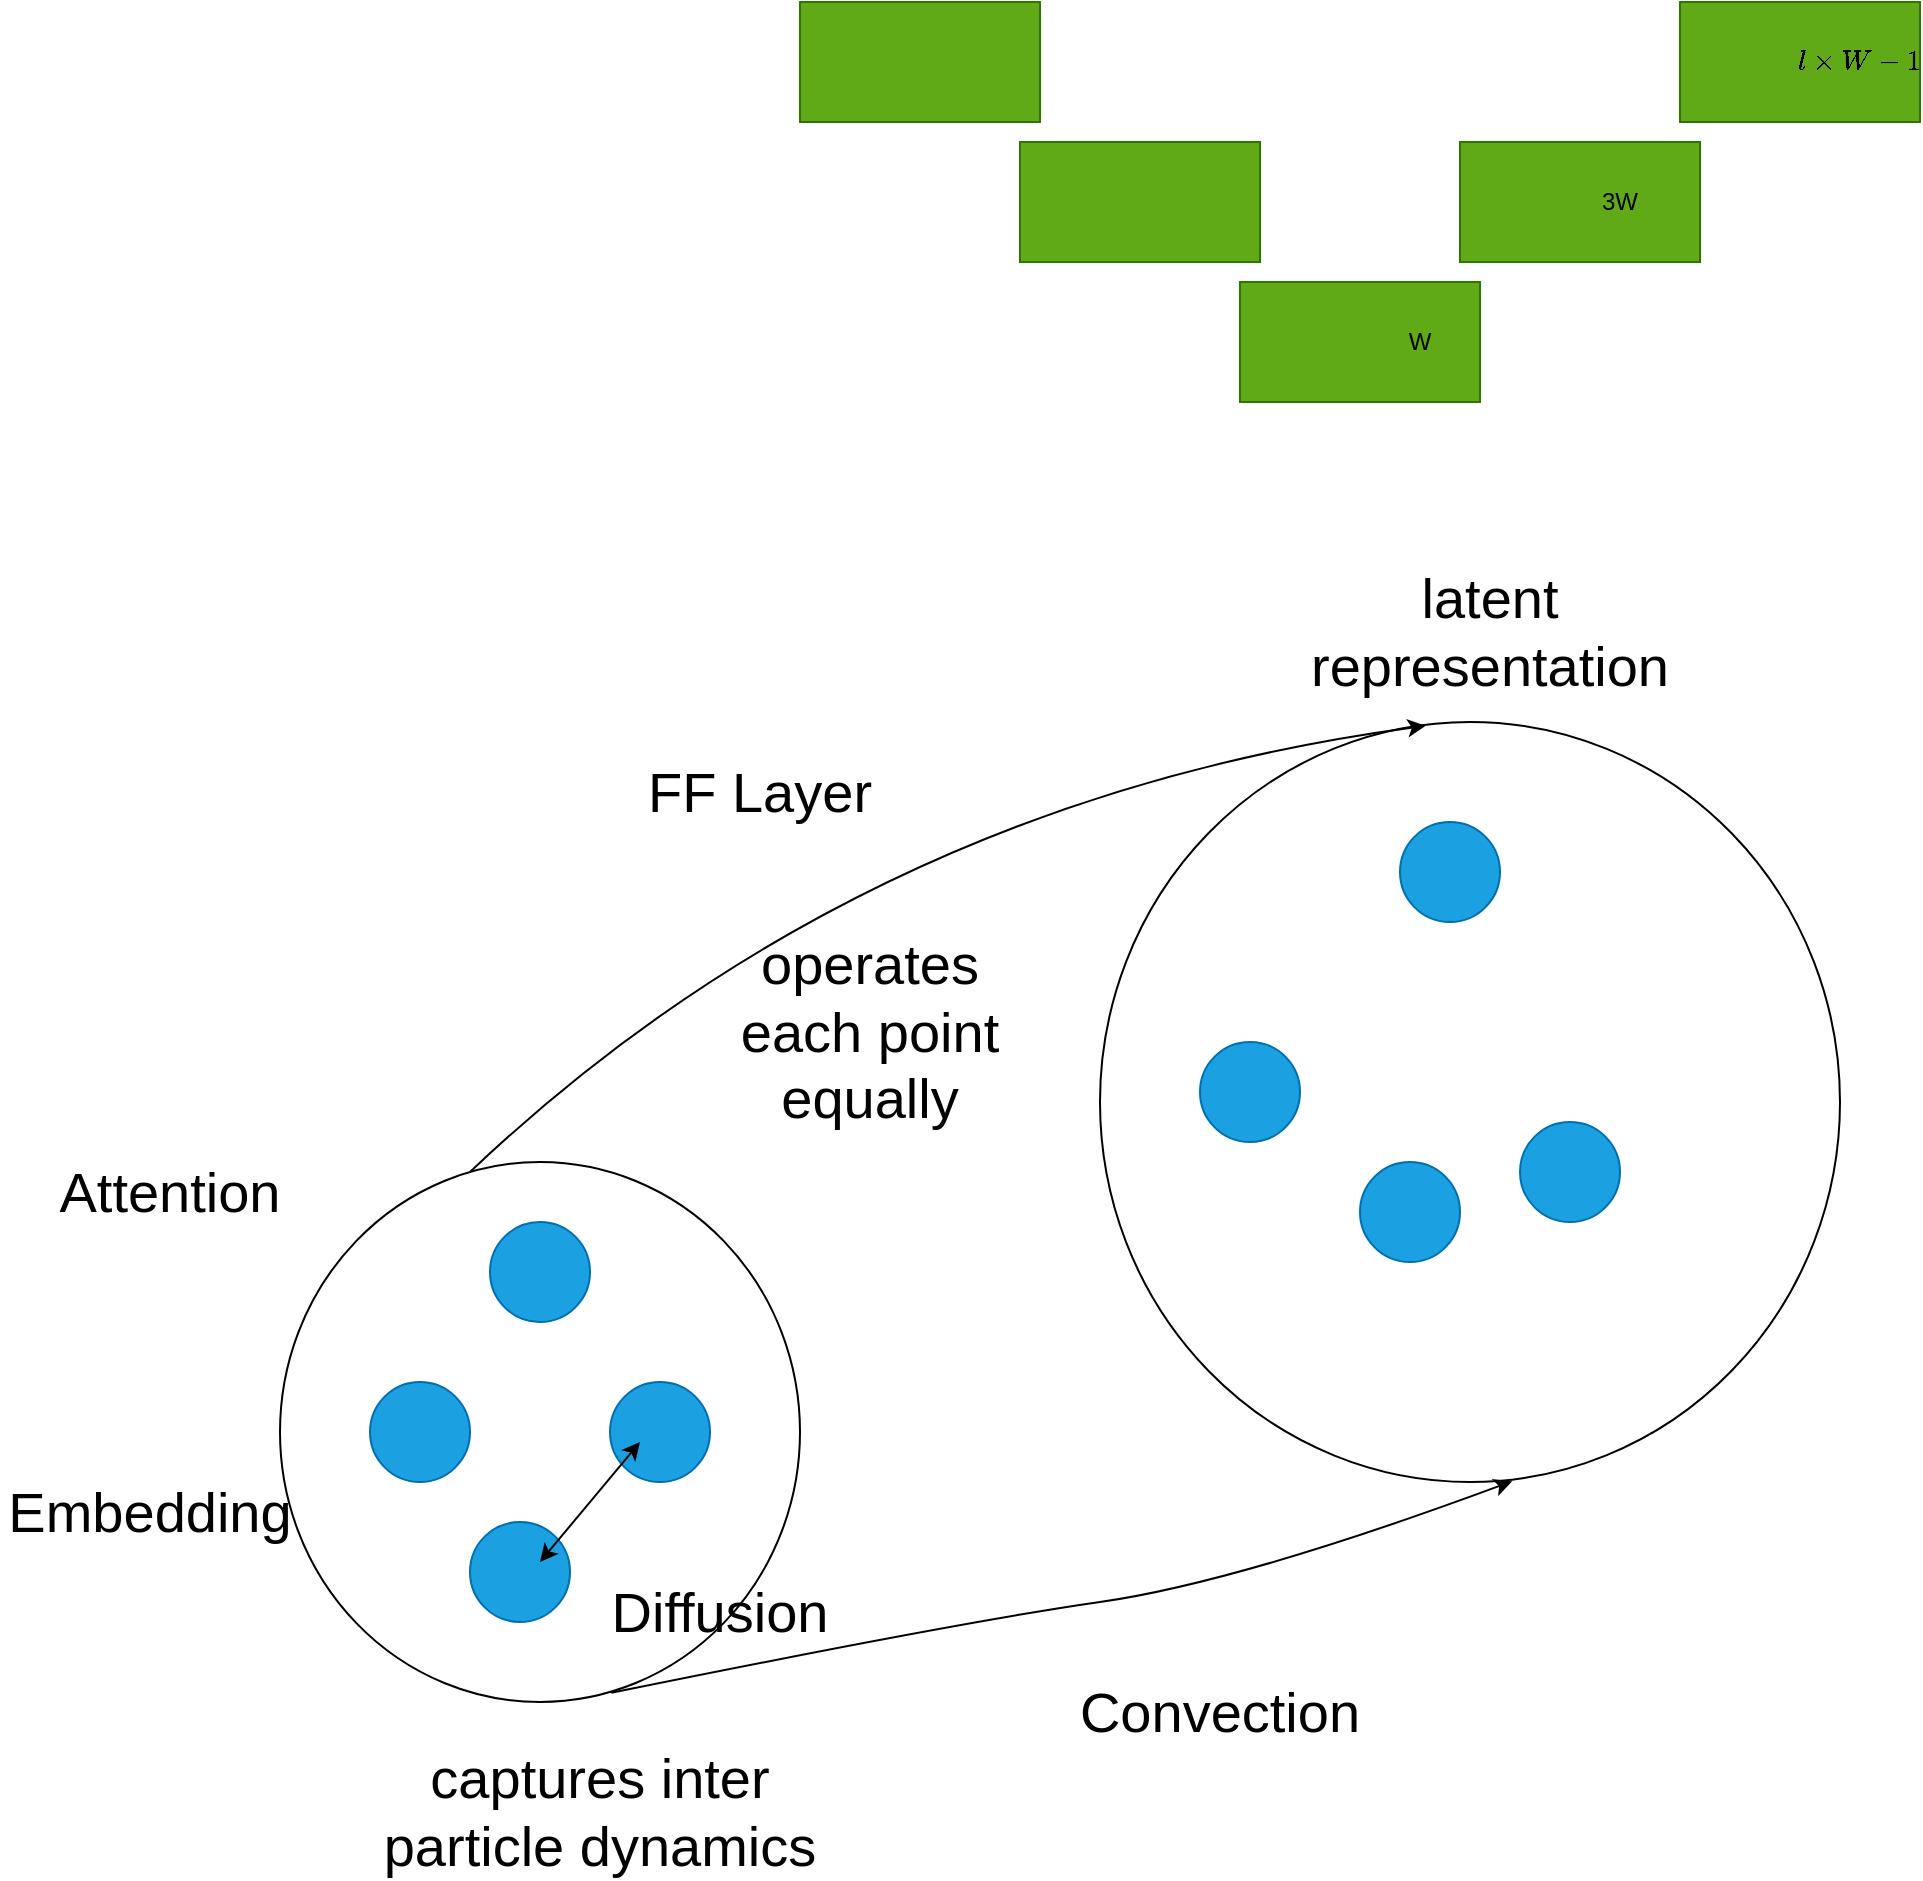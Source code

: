 <mxfile version="27.0.5">
  <diagram name="Page-1" id="x5WT8G1wJpedPxUg7Uyk">
    <mxGraphModel dx="1966" dy="944" grid="1" gridSize="10" guides="1" tooltips="1" connect="1" arrows="1" fold="1" page="1" pageScale="1" pageWidth="850" pageHeight="1100" math="1" shadow="0">
      <root>
        <mxCell id="0" />
        <mxCell id="1" parent="0" />
        <mxCell id="9ofN6QEaD7aPlXG1aBYs-13" value="" style="ellipse;whiteSpace=wrap;html=1;fillColor=none;" vertex="1" parent="1">
          <mxGeometry x="-310" y="700" width="260" height="270" as="geometry" />
        </mxCell>
        <mxCell id="9ofN6QEaD7aPlXG1aBYs-1" value="" style="rounded=0;whiteSpace=wrap;html=1;fillColor=#60a917;fontColor=#ffffff;strokeColor=#2D7600;" vertex="1" parent="1">
          <mxGeometry x="170" y="260" width="120" height="60" as="geometry" />
        </mxCell>
        <mxCell id="9ofN6QEaD7aPlXG1aBYs-2" value="" style="rounded=0;whiteSpace=wrap;html=1;fillColor=#60a917;fontColor=#ffffff;strokeColor=#2D7600;" vertex="1" parent="1">
          <mxGeometry x="280" y="190" width="120" height="60" as="geometry" />
        </mxCell>
        <mxCell id="9ofN6QEaD7aPlXG1aBYs-3" value="" style="rounded=0;whiteSpace=wrap;html=1;fillColor=#60a917;fontColor=#ffffff;strokeColor=#2D7600;" vertex="1" parent="1">
          <mxGeometry x="60" y="190" width="120" height="60" as="geometry" />
        </mxCell>
        <mxCell id="9ofN6QEaD7aPlXG1aBYs-4" value="" style="rounded=0;whiteSpace=wrap;html=1;fillColor=#60a917;fontColor=#ffffff;strokeColor=#2D7600;" vertex="1" parent="1">
          <mxGeometry x="390" y="120" width="120" height="60" as="geometry" />
        </mxCell>
        <mxCell id="9ofN6QEaD7aPlXG1aBYs-5" value="" style="rounded=0;whiteSpace=wrap;html=1;fillColor=#60a917;fontColor=#ffffff;strokeColor=#2D7600;" vertex="1" parent="1">
          <mxGeometry x="-50" y="120" width="120" height="60" as="geometry" />
        </mxCell>
        <mxCell id="9ofN6QEaD7aPlXG1aBYs-6" value="3W" style="text;html=1;align=center;verticalAlign=middle;whiteSpace=wrap;rounded=0;" vertex="1" parent="1">
          <mxGeometry x="330" y="205" width="60" height="30" as="geometry" />
        </mxCell>
        <mxCell id="9ofN6QEaD7aPlXG1aBYs-7" value="W" style="text;html=1;align=center;verticalAlign=middle;whiteSpace=wrap;rounded=0;" vertex="1" parent="1">
          <mxGeometry x="230" y="275" width="60" height="30" as="geometry" />
        </mxCell>
        <mxCell id="9ofN6QEaD7aPlXG1aBYs-8" value="$$l\times W - 1$$" style="text;html=1;align=center;verticalAlign=middle;whiteSpace=wrap;rounded=0;" vertex="1" parent="1">
          <mxGeometry x="450" y="135" width="60" height="30" as="geometry" />
        </mxCell>
        <mxCell id="9ofN6QEaD7aPlXG1aBYs-9" value="" style="ellipse;whiteSpace=wrap;html=1;aspect=fixed;fillColor=#1ba1e2;fontColor=#ffffff;strokeColor=#006EAF;" vertex="1" parent="1">
          <mxGeometry x="-265" y="810" width="50" height="50" as="geometry" />
        </mxCell>
        <mxCell id="9ofN6QEaD7aPlXG1aBYs-10" value="" style="ellipse;whiteSpace=wrap;html=1;aspect=fixed;fillColor=#1ba1e2;fontColor=#ffffff;strokeColor=#006EAF;" vertex="1" parent="1">
          <mxGeometry x="-215" y="880" width="50" height="50" as="geometry" />
        </mxCell>
        <mxCell id="9ofN6QEaD7aPlXG1aBYs-11" value="" style="ellipse;whiteSpace=wrap;html=1;aspect=fixed;fillColor=#1ba1e2;fontColor=#ffffff;strokeColor=#006EAF;" vertex="1" parent="1">
          <mxGeometry x="-205" y="730" width="50" height="50" as="geometry" />
        </mxCell>
        <mxCell id="9ofN6QEaD7aPlXG1aBYs-12" value="" style="ellipse;whiteSpace=wrap;html=1;aspect=fixed;fillColor=#1ba1e2;fontColor=#ffffff;strokeColor=#006EAF;" vertex="1" parent="1">
          <mxGeometry x="-145" y="810" width="50" height="50" as="geometry" />
        </mxCell>
        <mxCell id="9ofN6QEaD7aPlXG1aBYs-14" value="" style="ellipse;whiteSpace=wrap;html=1;fillColor=none;" vertex="1" parent="1">
          <mxGeometry x="100" y="480" width="370" height="380" as="geometry" />
        </mxCell>
        <mxCell id="9ofN6QEaD7aPlXG1aBYs-15" value="" style="curved=1;endArrow=classic;html=1;rounded=0;exitX=0.637;exitY=0.983;exitDx=0;exitDy=0;exitPerimeter=0;entryX=0.557;entryY=0.999;entryDx=0;entryDy=0;entryPerimeter=0;" edge="1" parent="1" source="9ofN6QEaD7aPlXG1aBYs-13" target="9ofN6QEaD7aPlXG1aBYs-14">
          <mxGeometry width="50" height="50" relative="1" as="geometry">
            <mxPoint x="80" y="800" as="sourcePoint" />
            <mxPoint x="130" y="750" as="targetPoint" />
            <Array as="points">
              <mxPoint x="30" y="930" />
              <mxPoint x="170" y="910" />
            </Array>
          </mxGeometry>
        </mxCell>
        <mxCell id="9ofN6QEaD7aPlXG1aBYs-16" value="" style="curved=1;endArrow=classic;html=1;rounded=0;exitX=0.637;exitY=0.983;exitDx=0;exitDy=0;exitPerimeter=0;entryX=0.44;entryY=0.005;entryDx=0;entryDy=0;entryPerimeter=0;" edge="1" parent="1" target="9ofN6QEaD7aPlXG1aBYs-14">
          <mxGeometry width="50" height="50" relative="1" as="geometry">
            <mxPoint x="-215" y="705" as="sourcePoint" />
            <mxPoint x="235" y="600" as="targetPoint" />
            <Array as="points">
              <mxPoint x="-20" y="520" />
            </Array>
          </mxGeometry>
        </mxCell>
        <mxCell id="9ofN6QEaD7aPlXG1aBYs-17" value="" style="ellipse;whiteSpace=wrap;html=1;aspect=fixed;fillColor=#1ba1e2;fontColor=#ffffff;strokeColor=#006EAF;" vertex="1" parent="1">
          <mxGeometry x="150" y="640" width="50" height="50" as="geometry" />
        </mxCell>
        <mxCell id="9ofN6QEaD7aPlXG1aBYs-18" value="" style="ellipse;whiteSpace=wrap;html=1;aspect=fixed;fillColor=#1ba1e2;fontColor=#ffffff;strokeColor=#006EAF;" vertex="1" parent="1">
          <mxGeometry x="310" y="680" width="50" height="50" as="geometry" />
        </mxCell>
        <mxCell id="9ofN6QEaD7aPlXG1aBYs-19" value="" style="ellipse;whiteSpace=wrap;html=1;aspect=fixed;fillColor=#1ba1e2;fontColor=#ffffff;strokeColor=#006EAF;" vertex="1" parent="1">
          <mxGeometry x="250" y="530" width="50" height="50" as="geometry" />
        </mxCell>
        <mxCell id="9ofN6QEaD7aPlXG1aBYs-20" value="" style="ellipse;whiteSpace=wrap;html=1;aspect=fixed;fillColor=#1ba1e2;fontColor=#ffffff;strokeColor=#006EAF;" vertex="1" parent="1">
          <mxGeometry x="230" y="700" width="50" height="50" as="geometry" />
        </mxCell>
        <mxCell id="9ofN6QEaD7aPlXG1aBYs-21" value="&lt;font style=&quot;font-size: 28px;&quot;&gt;Convection&lt;/font&gt;" style="text;html=1;align=center;verticalAlign=middle;whiteSpace=wrap;rounded=0;" vertex="1" parent="1">
          <mxGeometry x="130" y="960" width="60" height="30" as="geometry" />
        </mxCell>
        <mxCell id="9ofN6QEaD7aPlXG1aBYs-22" value="&lt;font style=&quot;font-size: 28px;&quot;&gt;Diffusion&lt;/font&gt;" style="text;html=1;align=center;verticalAlign=middle;whiteSpace=wrap;rounded=0;" vertex="1" parent="1">
          <mxGeometry x="-120" y="910" width="60" height="30" as="geometry" />
        </mxCell>
        <mxCell id="9ofN6QEaD7aPlXG1aBYs-23" value="" style="endArrow=classic;startArrow=classic;html=1;rounded=0;" edge="1" parent="1">
          <mxGeometry width="50" height="50" relative="1" as="geometry">
            <mxPoint x="-130" y="840" as="sourcePoint" />
            <mxPoint x="-180" y="900" as="targetPoint" />
          </mxGeometry>
        </mxCell>
        <mxCell id="9ofN6QEaD7aPlXG1aBYs-25" value="&lt;font style=&quot;font-size: 28px;&quot;&gt;FF Layer&lt;/font&gt;" style="text;html=1;align=center;verticalAlign=middle;whiteSpace=wrap;rounded=0;" vertex="1" parent="1">
          <mxGeometry x="-145" y="500" width="150" height="30" as="geometry" />
        </mxCell>
        <mxCell id="9ofN6QEaD7aPlXG1aBYs-26" value="&lt;font style=&quot;font-size: 28px;&quot;&gt;Attention&lt;/font&gt;" style="text;html=1;align=center;verticalAlign=middle;whiteSpace=wrap;rounded=0;" vertex="1" parent="1">
          <mxGeometry x="-440" y="700" width="150" height="30" as="geometry" />
        </mxCell>
        <mxCell id="9ofN6QEaD7aPlXG1aBYs-27" value="&lt;font style=&quot;font-size: 28px;&quot;&gt;Embedding&lt;/font&gt;" style="text;html=1;align=center;verticalAlign=middle;whiteSpace=wrap;rounded=0;" vertex="1" parent="1">
          <mxGeometry x="-450" y="860" width="150" height="30" as="geometry" />
        </mxCell>
        <mxCell id="9ofN6QEaD7aPlXG1aBYs-28" value="&lt;font style=&quot;font-size: 28px;&quot;&gt;operates each point equally&lt;/font&gt;" style="text;html=1;align=center;verticalAlign=middle;whiteSpace=wrap;rounded=0;" vertex="1" parent="1">
          <mxGeometry x="-90" y="620" width="150" height="30" as="geometry" />
        </mxCell>
        <mxCell id="9ofN6QEaD7aPlXG1aBYs-29" value="&lt;span style=&quot;font-size: 28px;&quot;&gt;captures inter particle dynamics&lt;/span&gt;" style="text;html=1;align=center;verticalAlign=middle;whiteSpace=wrap;rounded=0;" vertex="1" parent="1">
          <mxGeometry x="-270" y="1010" width="240" height="30" as="geometry" />
        </mxCell>
        <mxCell id="9ofN6QEaD7aPlXG1aBYs-30" value="&lt;font style=&quot;font-size: 28px;&quot;&gt;latent representation&lt;/font&gt;" style="text;html=1;align=center;verticalAlign=middle;whiteSpace=wrap;rounded=0;" vertex="1" parent="1">
          <mxGeometry x="220" y="420" width="150" height="30" as="geometry" />
        </mxCell>
      </root>
    </mxGraphModel>
  </diagram>
</mxfile>
